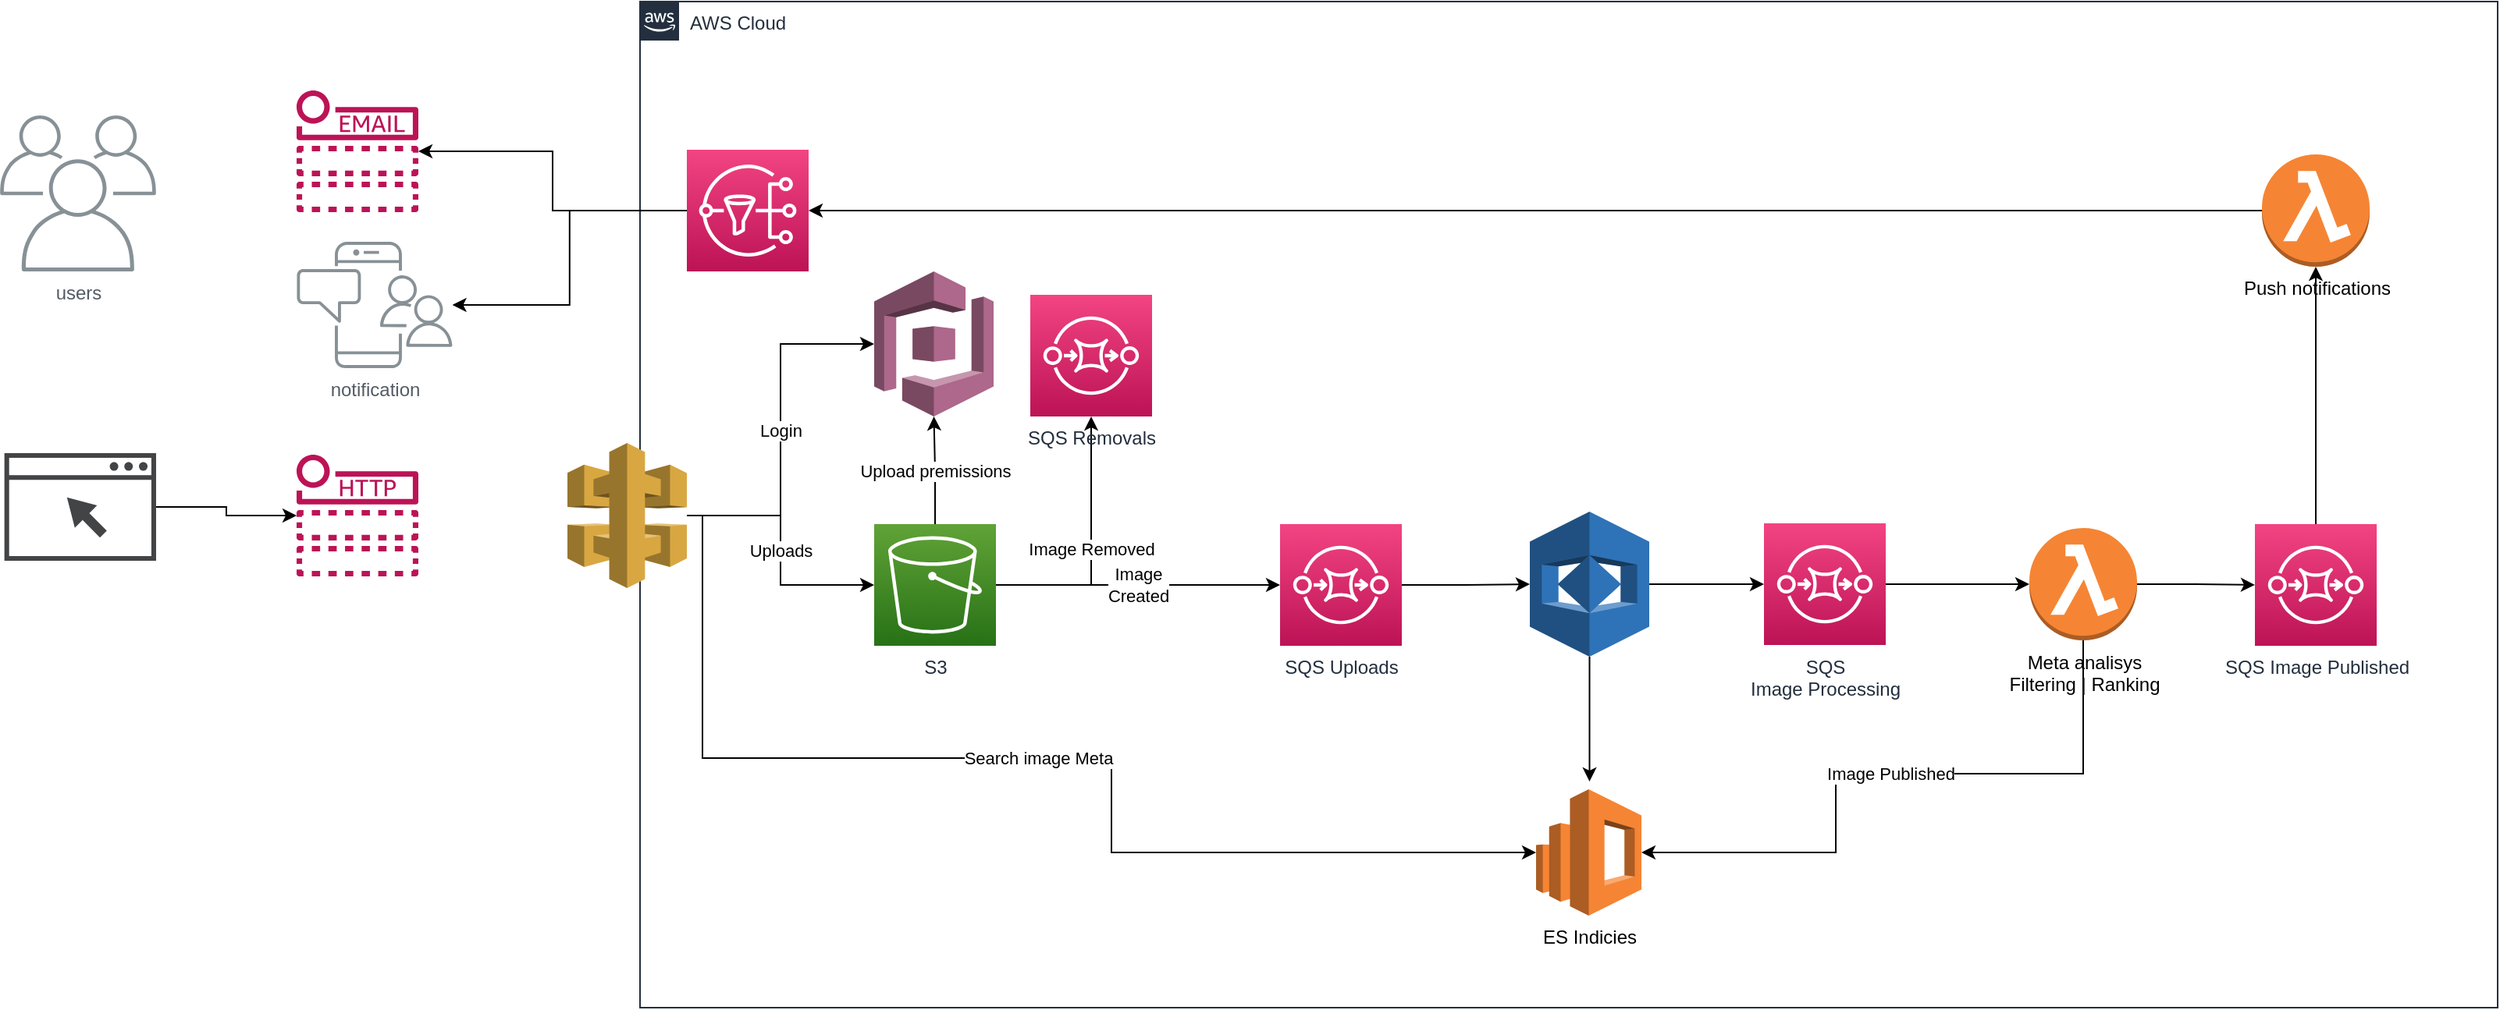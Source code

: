 <mxfile version="13.3.9" type="device"><diagram id="cSqME-KJp_qO3RB6uy0k" name="Page-1"><mxGraphModel dx="1955" dy="1143" grid="1" gridSize="10" guides="1" tooltips="1" connect="1" arrows="1" fold="1" page="1" pageScale="1" pageWidth="1654" pageHeight="1169" background="none" math="0" shadow="0"><root><mxCell id="0"/><mxCell id="1" parent="0"/><mxCell id="pmTDvWezVxPva1f3BbkI-3" value="AWS Cloud" style="points=[[0,0],[0.25,0],[0.5,0],[0.75,0],[1,0],[1,0.25],[1,0.5],[1,0.75],[1,1],[0.75,1],[0.5,1],[0.25,1],[0,1],[0,0.75],[0,0.5],[0,0.25]];outlineConnect=0;gradientColor=none;html=1;whiteSpace=wrap;fontSize=12;fontStyle=0;shape=mxgraph.aws4.group;grIcon=mxgraph.aws4.group_aws_cloud_alt;strokeColor=#232F3E;fillColor=none;verticalAlign=top;align=left;spacingLeft=30;fontColor=#232F3E;dashed=0;" vertex="1" parent="1"><mxGeometry x="440" y="115" width="1190" height="645" as="geometry"/></mxCell><mxCell id="pmTDvWezVxPva1f3BbkI-33" style="edgeStyle=orthogonalEdgeStyle;rounded=0;orthogonalLoop=1;jettySize=auto;html=1;" edge="1" parent="1" source="pmTDvWezVxPva1f3BbkI-4" target="pmTDvWezVxPva1f3BbkI-32"><mxGeometry relative="1" as="geometry"/></mxCell><mxCell id="pmTDvWezVxPva1f3BbkI-4" value="SQS Uploads" style="outlineConnect=0;fontColor=#232F3E;gradientColor=#F34482;gradientDirection=north;fillColor=#BC1356;strokeColor=#ffffff;dashed=0;verticalLabelPosition=bottom;verticalAlign=top;align=center;html=1;fontSize=12;fontStyle=0;aspect=fixed;shape=mxgraph.aws4.resourceIcon;resIcon=mxgraph.aws4.sqs;" vertex="1" parent="1"><mxGeometry x="850" y="450" width="78" height="78" as="geometry"/></mxCell><mxCell id="pmTDvWezVxPva1f3BbkI-7" style="edgeStyle=orthogonalEdgeStyle;rounded=0;orthogonalLoop=1;jettySize=auto;html=1;" edge="1" parent="1" source="pmTDvWezVxPva1f3BbkI-5" target="pmTDvWezVxPva1f3BbkI-6"><mxGeometry relative="1" as="geometry"/></mxCell><mxCell id="pmTDvWezVxPva1f3BbkI-12" style="edgeStyle=orthogonalEdgeStyle;rounded=0;orthogonalLoop=1;jettySize=auto;html=1;" edge="1" parent="1" source="pmTDvWezVxPva1f3BbkI-5" target="pmTDvWezVxPva1f3BbkI-11"><mxGeometry relative="1" as="geometry"/></mxCell><mxCell id="pmTDvWezVxPva1f3BbkI-5" value="" style="outlineConnect=0;fontColor=#232F3E;gradientColor=#F34482;gradientDirection=north;fillColor=#BC1356;strokeColor=#ffffff;dashed=0;verticalLabelPosition=bottom;verticalAlign=top;align=center;html=1;fontSize=12;fontStyle=0;aspect=fixed;shape=mxgraph.aws4.resourceIcon;resIcon=mxgraph.aws4.sns;" vertex="1" parent="1"><mxGeometry x="470" y="210" width="78" height="78" as="geometry"/></mxCell><mxCell id="pmTDvWezVxPva1f3BbkI-6" value="" style="outlineConnect=0;fontColor=#232F3E;gradientColor=none;fillColor=#BC1356;strokeColor=none;dashed=0;verticalLabelPosition=bottom;verticalAlign=top;align=center;html=1;fontSize=12;fontStyle=0;aspect=fixed;pointerEvents=1;shape=mxgraph.aws4.email_notification;" vertex="1" parent="1"><mxGeometry x="220" y="172" width="78" height="78" as="geometry"/></mxCell><mxCell id="pmTDvWezVxPva1f3BbkI-8" value="" style="outlineConnect=0;fontColor=#232F3E;gradientColor=none;fillColor=#BC1356;strokeColor=none;dashed=0;verticalLabelPosition=bottom;verticalAlign=top;align=center;html=1;fontSize=12;fontStyle=0;aspect=fixed;pointerEvents=1;shape=mxgraph.aws4.http_notification;" vertex="1" parent="1"><mxGeometry x="220" y="405.5" width="78" height="78" as="geometry"/></mxCell><mxCell id="pmTDvWezVxPva1f3BbkI-17" value="Upload premissions" style="edgeStyle=orthogonalEdgeStyle;rounded=0;orthogonalLoop=1;jettySize=auto;html=1;" edge="1" parent="1" source="pmTDvWezVxPva1f3BbkI-9" target="pmTDvWezVxPva1f3BbkI-16"><mxGeometry relative="1" as="geometry"/></mxCell><mxCell id="pmTDvWezVxPva1f3BbkI-26" value="Image &lt;br&gt;Created" style="edgeStyle=orthogonalEdgeStyle;rounded=0;orthogonalLoop=1;jettySize=auto;html=1;" edge="1" parent="1" source="pmTDvWezVxPva1f3BbkI-9" target="pmTDvWezVxPva1f3BbkI-4"><mxGeometry relative="1" as="geometry"/></mxCell><mxCell id="pmTDvWezVxPva1f3BbkI-30" value="Image Removed" style="edgeStyle=orthogonalEdgeStyle;rounded=0;orthogonalLoop=1;jettySize=auto;html=1;" edge="1" parent="1" source="pmTDvWezVxPva1f3BbkI-9" target="pmTDvWezVxPva1f3BbkI-28"><mxGeometry relative="1" as="geometry"/></mxCell><mxCell id="pmTDvWezVxPva1f3BbkI-9" value="S3" style="outlineConnect=0;fontColor=#232F3E;gradientColor=#60A337;gradientDirection=north;fillColor=#277116;strokeColor=#ffffff;dashed=0;verticalLabelPosition=bottom;verticalAlign=top;align=center;html=1;fontSize=12;fontStyle=0;aspect=fixed;shape=mxgraph.aws4.resourceIcon;resIcon=mxgraph.aws4.s3;" vertex="1" parent="1"><mxGeometry x="590" y="450" width="78" height="78" as="geometry"/></mxCell><mxCell id="pmTDvWezVxPva1f3BbkI-10" value="users" style="outlineConnect=0;gradientColor=none;fontColor=#545B64;strokeColor=none;fillColor=#879196;dashed=0;verticalLabelPosition=bottom;verticalAlign=top;align=center;html=1;fontSize=12;fontStyle=0;aspect=fixed;shape=mxgraph.aws4.illustration_users;pointerEvents=1" vertex="1" parent="1"><mxGeometry x="30" y="188" width="100" height="100" as="geometry"/></mxCell><mxCell id="pmTDvWezVxPva1f3BbkI-11" value="notification" style="outlineConnect=0;gradientColor=none;fontColor=#545B64;strokeColor=none;fillColor=#879196;dashed=0;verticalLabelPosition=bottom;verticalAlign=top;align=center;html=1;fontSize=12;fontStyle=0;aspect=fixed;shape=mxgraph.aws4.illustration_notification;pointerEvents=1" vertex="1" parent="1"><mxGeometry x="220" y="269" width="100" height="81" as="geometry"/></mxCell><mxCell id="pmTDvWezVxPva1f3BbkI-14" style="edgeStyle=orthogonalEdgeStyle;rounded=0;orthogonalLoop=1;jettySize=auto;html=1;" edge="1" parent="1" source="pmTDvWezVxPva1f3BbkI-13" target="pmTDvWezVxPva1f3BbkI-8"><mxGeometry relative="1" as="geometry"/></mxCell><mxCell id="pmTDvWezVxPva1f3BbkI-13" value="" style="pointerEvents=1;shadow=0;dashed=0;html=1;strokeColor=none;fillColor=#434445;aspect=fixed;labelPosition=center;verticalLabelPosition=bottom;verticalAlign=top;align=center;outlineConnect=0;shape=mxgraph.vvd.web_browser;" vertex="1" parent="1"><mxGeometry x="32.82" y="404.5" width="97.18" height="69" as="geometry"/></mxCell><mxCell id="pmTDvWezVxPva1f3BbkI-16" value="" style="outlineConnect=0;dashed=0;verticalLabelPosition=bottom;verticalAlign=top;align=center;html=1;shape=mxgraph.aws3.cognito;fillColor=#AD688B;gradientColor=none;" vertex="1" parent="1"><mxGeometry x="590" y="288" width="76.5" height="93" as="geometry"/></mxCell><mxCell id="pmTDvWezVxPva1f3BbkI-24" value="Login" style="edgeStyle=orthogonalEdgeStyle;rounded=0;orthogonalLoop=1;jettySize=auto;html=1;entryX=0;entryY=0.5;entryDx=0;entryDy=0;entryPerimeter=0;" edge="1" parent="1" source="pmTDvWezVxPva1f3BbkI-18" target="pmTDvWezVxPva1f3BbkI-16"><mxGeometry relative="1" as="geometry"/></mxCell><mxCell id="pmTDvWezVxPva1f3BbkI-25" value="Uploads" style="edgeStyle=orthogonalEdgeStyle;rounded=0;orthogonalLoop=1;jettySize=auto;html=1;" edge="1" parent="1" source="pmTDvWezVxPva1f3BbkI-18" target="pmTDvWezVxPva1f3BbkI-9"><mxGeometry relative="1" as="geometry"/></mxCell><mxCell id="pmTDvWezVxPva1f3BbkI-38" value="Search image Meta" style="edgeStyle=orthogonalEdgeStyle;rounded=0;orthogonalLoop=1;jettySize=auto;html=1;entryX=0;entryY=0.5;entryDx=0;entryDy=0;entryPerimeter=0;" edge="1" parent="1" source="pmTDvWezVxPva1f3BbkI-18" target="pmTDvWezVxPva1f3BbkI-37"><mxGeometry relative="1" as="geometry"><Array as="points"><mxPoint x="480" y="445"/><mxPoint x="480" y="600"/><mxPoint x="742" y="600"/><mxPoint x="742" y="661"/></Array></mxGeometry></mxCell><mxCell id="pmTDvWezVxPva1f3BbkI-18" value="" style="outlineConnect=0;dashed=0;verticalLabelPosition=bottom;verticalAlign=top;align=center;html=1;shape=mxgraph.aws3.api_gateway;fillColor=#D9A741;gradientColor=none;" vertex="1" parent="1"><mxGeometry x="393.5" y="398" width="76.5" height="93" as="geometry"/></mxCell><mxCell id="pmTDvWezVxPva1f3BbkI-40" style="edgeStyle=orthogonalEdgeStyle;rounded=0;orthogonalLoop=1;jettySize=auto;html=1;" edge="1" parent="1" source="pmTDvWezVxPva1f3BbkI-27" target="pmTDvWezVxPva1f3BbkI-39"><mxGeometry relative="1" as="geometry"/></mxCell><mxCell id="pmTDvWezVxPva1f3BbkI-27" value="SQS&lt;br&gt;Image Processing" style="outlineConnect=0;fontColor=#232F3E;gradientColor=#F34482;gradientDirection=north;fillColor=#BC1356;strokeColor=#ffffff;dashed=0;verticalLabelPosition=bottom;verticalAlign=top;align=center;html=1;fontSize=12;fontStyle=0;aspect=fixed;shape=mxgraph.aws4.resourceIcon;resIcon=mxgraph.aws4.sqs;" vertex="1" parent="1"><mxGeometry x="1160" y="449.5" width="78" height="78" as="geometry"/></mxCell><mxCell id="pmTDvWezVxPva1f3BbkI-28" value="SQS Removals" style="outlineConnect=0;fontColor=#232F3E;gradientColor=#F34482;gradientDirection=north;fillColor=#BC1356;strokeColor=#ffffff;dashed=0;verticalLabelPosition=bottom;verticalAlign=top;align=center;html=1;fontSize=12;fontStyle=0;aspect=fixed;shape=mxgraph.aws4.resourceIcon;resIcon=mxgraph.aws4.sqs;" vertex="1" parent="1"><mxGeometry x="690" y="303" width="78" height="78" as="geometry"/></mxCell><mxCell id="pmTDvWezVxPva1f3BbkI-34" style="edgeStyle=orthogonalEdgeStyle;rounded=0;orthogonalLoop=1;jettySize=auto;html=1;" edge="1" parent="1" source="pmTDvWezVxPva1f3BbkI-32" target="pmTDvWezVxPva1f3BbkI-27"><mxGeometry relative="1" as="geometry"/></mxCell><mxCell id="pmTDvWezVxPva1f3BbkI-36" value="" style="edgeStyle=orthogonalEdgeStyle;rounded=0;orthogonalLoop=1;jettySize=auto;html=1;" edge="1" parent="1" source="pmTDvWezVxPva1f3BbkI-32"><mxGeometry relative="1" as="geometry"><mxPoint x="1048.25" y="615" as="targetPoint"/></mxGeometry></mxCell><mxCell id="pmTDvWezVxPva1f3BbkI-32" value="" style="outlineConnect=0;dashed=0;verticalLabelPosition=bottom;verticalAlign=top;align=center;html=1;shape=mxgraph.aws3.rekognition;fillColor=#2E73B8;gradientColor=none;" vertex="1" parent="1"><mxGeometry x="1010" y="442" width="76.5" height="93" as="geometry"/></mxCell><mxCell id="pmTDvWezVxPva1f3BbkI-37" value="ES Indicies" style="outlineConnect=0;dashed=0;verticalLabelPosition=bottom;verticalAlign=top;align=center;html=1;shape=mxgraph.aws3.elasticsearch_service;fillColor=#F58534;gradientColor=none;" vertex="1" parent="1"><mxGeometry x="1014" y="620" width="67.5" height="81" as="geometry"/></mxCell><mxCell id="pmTDvWezVxPva1f3BbkI-41" value="Image Published" style="edgeStyle=orthogonalEdgeStyle;rounded=0;orthogonalLoop=1;jettySize=auto;html=1;entryX=1;entryY=0.5;entryDx=0;entryDy=0;entryPerimeter=0;" edge="1" parent="1" source="pmTDvWezVxPva1f3BbkI-39" target="pmTDvWezVxPva1f3BbkI-37"><mxGeometry relative="1" as="geometry"><Array as="points"><mxPoint x="1365" y="610"/><mxPoint x="1206" y="610"/><mxPoint x="1206" y="661"/></Array></mxGeometry></mxCell><mxCell id="pmTDvWezVxPva1f3BbkI-43" style="edgeStyle=orthogonalEdgeStyle;rounded=0;orthogonalLoop=1;jettySize=auto;html=1;" edge="1" parent="1" source="pmTDvWezVxPva1f3BbkI-39" target="pmTDvWezVxPva1f3BbkI-42"><mxGeometry relative="1" as="geometry"/></mxCell><mxCell id="pmTDvWezVxPva1f3BbkI-39" value="Meta analisys&lt;br&gt;Filtering | Ranking" style="outlineConnect=0;dashed=0;verticalLabelPosition=bottom;verticalAlign=top;align=center;html=1;shape=mxgraph.aws3.lambda_function;fillColor=#F58534;gradientColor=none;" vertex="1" parent="1"><mxGeometry x="1330" y="452.5" width="69" height="72" as="geometry"/></mxCell><mxCell id="pmTDvWezVxPva1f3BbkI-49" style="edgeStyle=orthogonalEdgeStyle;rounded=0;orthogonalLoop=1;jettySize=auto;html=1;" edge="1" parent="1" source="pmTDvWezVxPva1f3BbkI-42" target="pmTDvWezVxPva1f3BbkI-47"><mxGeometry relative="1" as="geometry"/></mxCell><mxCell id="pmTDvWezVxPva1f3BbkI-42" value="SQS Image Published" style="outlineConnect=0;fontColor=#232F3E;gradientColor=#F34482;gradientDirection=north;fillColor=#BC1356;strokeColor=#ffffff;dashed=0;verticalLabelPosition=bottom;verticalAlign=top;align=center;html=1;fontSize=12;fontStyle=0;aspect=fixed;shape=mxgraph.aws4.resourceIcon;resIcon=mxgraph.aws4.sqs;" vertex="1" parent="1"><mxGeometry x="1474.5" y="450" width="78" height="78" as="geometry"/></mxCell><mxCell id="pmTDvWezVxPva1f3BbkI-48" style="edgeStyle=orthogonalEdgeStyle;rounded=0;orthogonalLoop=1;jettySize=auto;html=1;" edge="1" parent="1" source="pmTDvWezVxPva1f3BbkI-47" target="pmTDvWezVxPva1f3BbkI-5"><mxGeometry relative="1" as="geometry"/></mxCell><mxCell id="pmTDvWezVxPva1f3BbkI-47" value="Push notifications" style="outlineConnect=0;dashed=0;verticalLabelPosition=bottom;verticalAlign=top;align=center;html=1;shape=mxgraph.aws3.lambda_function;fillColor=#F58534;gradientColor=none;" vertex="1" parent="1"><mxGeometry x="1479" y="213" width="69" height="72" as="geometry"/></mxCell></root></mxGraphModel></diagram></mxfile>